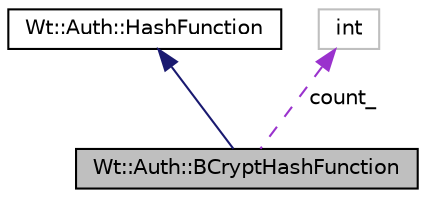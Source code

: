 digraph "Wt::Auth::BCryptHashFunction"
{
 // LATEX_PDF_SIZE
  edge [fontname="Helvetica",fontsize="10",labelfontname="Helvetica",labelfontsize="10"];
  node [fontname="Helvetica",fontsize="10",shape=record];
  Node1 [label="Wt::Auth::BCryptHashFunction",height=0.2,width=0.4,color="black", fillcolor="grey75", style="filled", fontcolor="black",tooltip="An cryptographic hash function that implements bcrypt."];
  Node2 -> Node1 [dir="back",color="midnightblue",fontsize="10",style="solid",fontname="Helvetica"];
  Node2 [label="Wt::Auth::HashFunction",height=0.2,width=0.4,color="black", fillcolor="white", style="filled",URL="$classWt_1_1Auth_1_1HashFunction.html",tooltip="An abstract cryptographic hash function interface."];
  Node3 -> Node1 [dir="back",color="darkorchid3",fontsize="10",style="dashed",label=" count_" ,fontname="Helvetica"];
  Node3 [label="int",height=0.2,width=0.4,color="grey75", fillcolor="white", style="filled",tooltip=" "];
}
